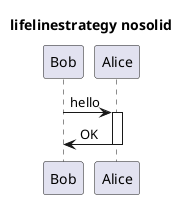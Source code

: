@startuml

' skinparam LifelineStrategy nosolid

title lifelinestrategy nosolid
Bob -> Alice : hello
activate Alice
Bob <- Alice : OK
deactivate Alice
@enduml